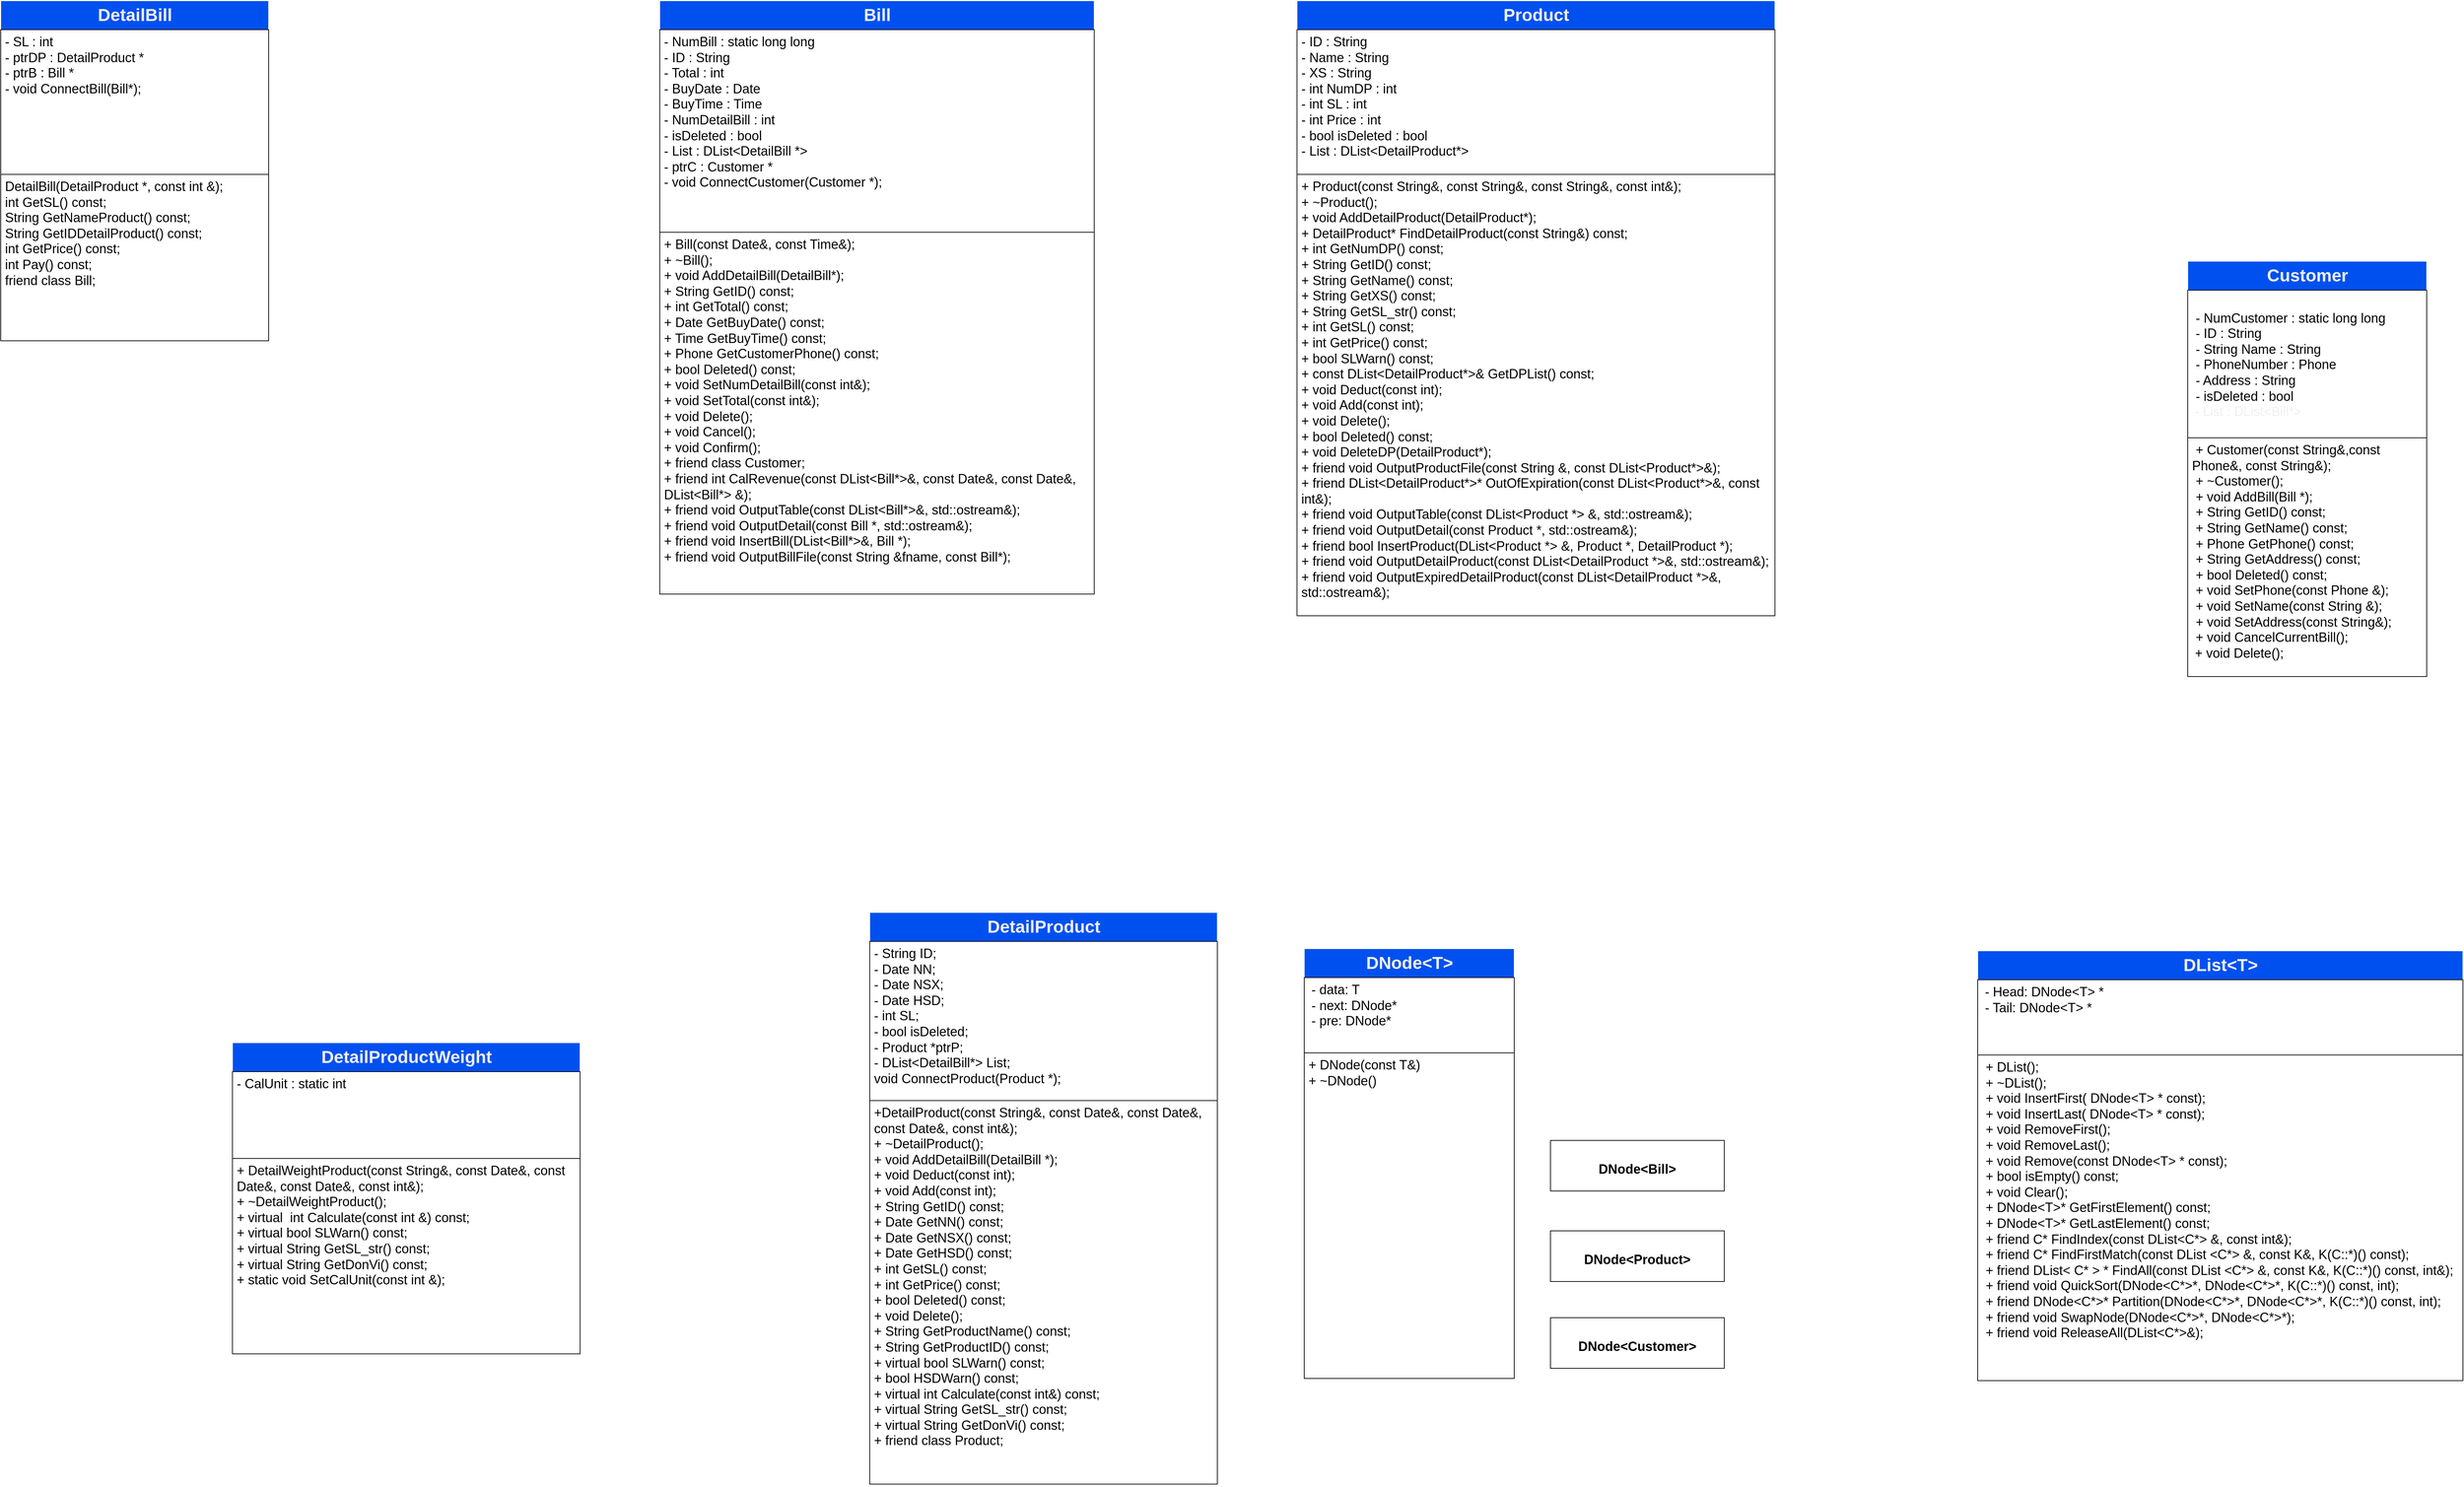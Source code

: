 <mxfile>
    <diagram id="9bruJvAFMh15KXZQaASx" name="Page-1">
        <mxGraphModel dx="8658" dy="2644" grid="1" gridSize="10" guides="1" tooltips="1" connect="1" arrows="1" fold="1" page="1" pageScale="1" pageWidth="850" pageHeight="1100" math="0" shadow="0">
            <root>
                <mxCell id="0"/>
                <mxCell id="1" parent="0"/>
                <mxCell id="74" value="&lt;p style=&quot;text-align: center; margin: 4px 0px 0px; font-size: 18px;&quot;&gt;&lt;br style=&quot;font-size: 18px;&quot;&gt;&lt;/p&gt;&lt;p style=&quot;text-align: center; margin: 4px 0px 0px; font-size: 18px;&quot;&gt;&lt;b style=&quot;font-size: 18px;&quot;&gt;DNode&amp;lt;Customer&amp;gt;&lt;/b&gt;&lt;/p&gt;&lt;p style=&quot;margin: 4px 0px 0px; text-align: center; font-size: 18px;&quot;&gt;&lt;b style=&quot;font-size: 18px;&quot;&gt;&lt;br style=&quot;font-size: 18px;&quot;&gt;&lt;/b&gt;&lt;/p&gt;&lt;hr style=&quot;font-size: 18px;&quot;&gt;&lt;p style=&quot;margin: 0px 0px 0px 4px; font-size: 18px;&quot;&gt;&lt;br style=&quot;font-size: 18px;&quot;&gt;&lt;/p&gt;&lt;hr style=&quot;font-size: 18px;&quot;&gt;&lt;p style=&quot;margin: 0px 0px 0px 4px; font-size: 18px;&quot;&gt;&lt;br style=&quot;font-size: 18px;&quot;&gt;&lt;/p&gt;" style="verticalAlign=top;align=left;overflow=fill;fontSize=18;fontFamily=Helvetica;html=1;strokeColor=#000000;fontColor=default;fillColor=default;" vertex="1" parent="1">
                    <mxGeometry x="-1330" y="1860" width="240" height="70" as="geometry"/>
                </mxCell>
                <mxCell id="75" value="&lt;p style=&quot;text-align: center; margin: 4px 0px 0px; font-size: 18px;&quot;&gt;&lt;br style=&quot;font-size: 18px;&quot;&gt;&lt;/p&gt;&lt;p style=&quot;text-align: center; margin: 4px 0px 0px; font-size: 18px;&quot;&gt;&lt;b style=&quot;font-size: 18px;&quot;&gt;DNode&amp;lt;Product&amp;gt;&lt;/b&gt;&lt;/p&gt;&lt;p style=&quot;margin: 4px 0px 0px; text-align: center; font-size: 18px;&quot;&gt;&lt;b style=&quot;font-size: 18px;&quot;&gt;&lt;br style=&quot;font-size: 18px;&quot;&gt;&lt;/b&gt;&lt;/p&gt;&lt;hr style=&quot;font-size: 18px;&quot;&gt;&lt;p style=&quot;margin: 0px 0px 0px 4px; font-size: 18px;&quot;&gt;&lt;br style=&quot;font-size: 18px;&quot;&gt;&lt;/p&gt;&lt;hr style=&quot;font-size: 18px;&quot;&gt;&lt;p style=&quot;margin: 0px 0px 0px 4px; font-size: 18px;&quot;&gt;&lt;br style=&quot;font-size: 18px;&quot;&gt;&lt;/p&gt;" style="verticalAlign=top;align=left;overflow=fill;fontSize=18;fontFamily=Helvetica;html=1;strokeColor=#000000;fontColor=default;fillColor=default;" vertex="1" parent="1">
                    <mxGeometry x="-1330" y="1740" width="240" height="70" as="geometry"/>
                </mxCell>
                <mxCell id="76" value="&lt;p style=&quot;text-align: center; margin: 4px 0px 0px; font-size: 18px;&quot;&gt;&lt;br style=&quot;font-size: 18px;&quot;&gt;&lt;/p&gt;&lt;p style=&quot;text-align: center; margin: 4px 0px 0px; font-size: 18px;&quot;&gt;&lt;b style=&quot;font-size: 18px;&quot;&gt;DNode&amp;lt;Bill&amp;gt;&lt;/b&gt;&lt;/p&gt;&lt;p style=&quot;margin: 4px 0px 0px; text-align: center; font-size: 18px;&quot;&gt;&lt;b style=&quot;font-size: 18px;&quot;&gt;&lt;br style=&quot;font-size: 18px;&quot;&gt;&lt;/b&gt;&lt;/p&gt;&lt;hr style=&quot;font-size: 18px;&quot;&gt;&lt;p style=&quot;margin: 0px 0px 0px 4px; font-size: 18px;&quot;&gt;&lt;br style=&quot;font-size: 18px;&quot;&gt;&lt;/p&gt;&lt;hr style=&quot;font-size: 18px;&quot;&gt;&lt;p style=&quot;margin: 0px 0px 0px 4px; font-size: 18px;&quot;&gt;&lt;br style=&quot;font-size: 18px;&quot;&gt;&lt;/p&gt;" style="verticalAlign=top;align=left;overflow=fill;fontSize=18;fontFamily=Helvetica;html=1;strokeColor=#000000;fontColor=default;fillColor=default;" vertex="1" parent="1">
                    <mxGeometry x="-1330" y="1615" width="240" height="70" as="geometry"/>
                </mxCell>
                <mxCell id="91" style="edgeStyle=none;html=1;exitX=0.75;exitY=0;exitDx=0;exitDy=0;entryX=0.752;entryY=0.055;entryDx=0;entryDy=0;entryPerimeter=0;fontSize=18;fontColor=default;" edge="1" parent="1">
                    <mxGeometry relative="1" as="geometry">
                        <mxPoint x="-1455" y="430" as="sourcePoint"/>
                        <mxPoint x="-1454.72" y="440.065" as="targetPoint"/>
                    </mxGeometry>
                </mxCell>
                <mxCell id="92" value="&lt;b style=&quot;color: rgb(240, 240, 240); font-family: Helvetica; font-size: 24px;&quot;&gt;Customer&lt;/b&gt;" style="swimlane;html=1;fontStyle=0;childLayout=stackLayout;horizontal=1;startSize=40;fillColor=#0050ef;horizontalStack=0;resizeParent=1;resizeLast=0;collapsible=1;marginBottom=0;swimlaneFillColor=#ffffff;rounded=0;shadow=0;comic=0;labelBackgroundColor=none;strokeWidth=1;fontFamily=Verdana;fontSize=18;align=center;strokeColor=#FFFFFF;fontColor=#ffffff;" vertex="1" parent="1">
                    <mxGeometry x="-450" y="400" width="330" height="574" as="geometry"/>
                </mxCell>
                <mxCell id="93" value="&lt;br style=&quot;font-size: 18px;&quot;&gt;&amp;nbsp;-&amp;nbsp;NumCustomer : static long long&lt;br&gt;&amp;nbsp;- ID : String&lt;br&gt;&amp;nbsp;- String Name : String&lt;br&gt;&amp;nbsp;- PhoneNumber : Phone&lt;br&gt;&amp;nbsp;- Address : String&lt;br&gt;&amp;nbsp;- isDeleted : bool&lt;br&gt;&lt;p style=&quot;border-color: rgb(0, 0, 0); color: rgb(240, 240, 240); font-family: Helvetica; font-size: 18px; font-style: normal; font-variant-ligatures: normal; font-variant-caps: normal; letter-spacing: normal; orphans: 2; text-align: left; text-indent: 0px; text-transform: none; widows: 2; word-spacing: 0px; -webkit-text-stroke-width: 0px; text-decoration-thickness: initial; text-decoration-style: initial; text-decoration-color: initial; margin: 0px 0px 0px 4px;&quot;&gt;- List : DList&amp;lt;Bill*&amp;gt;&lt;/p&gt;&lt;span style=&quot;background-color: rgb(0, 0, 0); font-size: 18px;&quot;&gt;&lt;br style=&quot;font-size: 18px;&quot;&gt;&lt;/span&gt;" style="text;html=1;strokeColor=default;fillColor=default;align=left;verticalAlign=top;spacingLeft=4;spacingRight=4;whiteSpace=wrap;overflow=hidden;rotatable=0;points=[[0,0.5],[1,0.5]];portConstraint=eastwest;fontSize=18;" vertex="1" parent="92">
                    <mxGeometry y="40" width="330" height="204" as="geometry"/>
                </mxCell>
                <mxCell id="94" value="&lt;span style=&quot;font-size: 18px;&quot;&gt;&amp;nbsp;+&amp;nbsp;&lt;/span&gt;&lt;span style=&quot;font-size: 18px;&quot;&gt;Customer(const String&amp;amp;,const Phone&amp;amp;, const String&amp;amp;);&lt;/span&gt;&lt;div style=&quot;font-size: 18px;&quot;&gt;&amp;nbsp;+ ~Customer();&lt;/div&gt;&lt;div style=&quot;font-size: 18px;&quot;&gt;&amp;nbsp;+ void AddBill(Bill *);&lt;/div&gt;&lt;div style=&quot;font-size: 18px;&quot;&gt;&amp;nbsp;+ String GetID() const;&lt;/div&gt;&lt;div style=&quot;font-size: 18px;&quot;&gt;&amp;nbsp;+ String GetName() const;&lt;/div&gt;&lt;div style=&quot;font-size: 18px;&quot;&gt;&amp;nbsp;+ Phone GetPhone() const;&lt;/div&gt;&lt;div style=&quot;font-size: 18px;&quot;&gt;&amp;nbsp;+ String GetAddress() const;&lt;/div&gt;&lt;div style=&quot;font-size: 18px;&quot;&gt;&amp;nbsp;+ bool Deleted() const;&lt;/div&gt;&lt;div style=&quot;font-size: 18px;&quot;&gt;&amp;nbsp;+ void SetPhone(const Phone &amp;amp;);&lt;/div&gt;&lt;div style=&quot;font-size: 18px;&quot;&gt;&amp;nbsp;+ void SetName(const String &amp;amp;);&lt;/div&gt;&lt;div style=&quot;font-size: 18px;&quot;&gt;&amp;nbsp;+ void SetAddress(const String&amp;amp;);&lt;/div&gt;&lt;div style=&quot;font-size: 18px;&quot;&gt;&amp;nbsp;+ void CancelCurrentBill();&lt;/div&gt;&lt;p style=&quot;font-size: 18px; margin: 0px 0px 0px 4px;&quot;&gt;+ void Delete();&lt;/p&gt;" style="text;html=1;strokeColor=default;fillColor=default;align=left;verticalAlign=top;spacingLeft=4;spacingRight=4;whiteSpace=wrap;overflow=hidden;rotatable=0;points=[[0,0.5],[1,0.5]];portConstraint=eastwest;fontSize=18;gradientColor=none;" vertex="1" parent="92">
                    <mxGeometry y="244" width="330" height="330" as="geometry"/>
                </mxCell>
                <mxCell id="99" value="&lt;b style=&quot;color: rgb(240, 240, 240); font-family: Helvetica;&quot;&gt;&lt;font style=&quot;font-size: 24px;&quot;&gt;DList&amp;lt;T&amp;gt;&lt;/font&gt;&lt;/b&gt;" style="swimlane;html=1;fontStyle=0;childLayout=stackLayout;horizontal=1;startSize=40;fillColor=#0050ef;horizontalStack=0;resizeParent=1;resizeLast=0;collapsible=1;marginBottom=0;swimlaneFillColor=#ffffff;rounded=0;shadow=0;comic=0;labelBackgroundColor=none;strokeWidth=1;fontFamily=Verdana;fontSize=18;align=center;strokeColor=#FFFFFF;fontColor=#ffffff;labelBorderColor=none;" vertex="1" parent="1">
                    <mxGeometry x="-740" y="1353" width="670" height="594" as="geometry">
                        <mxRectangle x="-750" y="1350" width="140" height="40" as="alternateBounds"/>
                    </mxGeometry>
                </mxCell>
                <mxCell id="100" value="&lt;p style=&quot;margin: 0px 0px 0px 4px; font-size: 18px;&quot;&gt;&lt;font style=&quot;font-size: 18px;&quot;&gt;- Head: DNode&amp;lt;T&amp;gt; *&lt;br style=&quot;font-size: 18px;&quot;&gt;- Tail: DNode&amp;lt;T&amp;gt; *&lt;/font&gt;&lt;/p&gt;&lt;p style=&quot;margin: 0px 0px 0px 4px; font-size: 18px;&quot;&gt;&lt;br style=&quot;font-size: 18px;&quot;&gt;&lt;/p&gt;" style="text;html=1;strokeColor=default;fillColor=default;align=left;verticalAlign=top;spacingLeft=4;spacingRight=4;whiteSpace=wrap;overflow=hidden;rotatable=0;points=[[0,0.5],[1,0.5]];portConstraint=eastwest;fontSize=18;" vertex="1" parent="99">
                    <mxGeometry y="40" width="670" height="104" as="geometry"/>
                </mxCell>
                <mxCell id="101" value="&lt;span style=&quot;&quot;&gt;&amp;nbsp;+&amp;nbsp;&lt;/span&gt;&lt;span style=&quot;background-color: initial;&quot;&gt;DList();&lt;/span&gt;&lt;div style=&quot;&quot;&gt;&amp;nbsp;+ ~DList();&lt;/div&gt;&lt;div style=&quot;&quot;&gt;&amp;nbsp;+ void InsertFirst( DNode&amp;lt;T&amp;gt; * const);&lt;/div&gt;&lt;div style=&quot;&quot;&gt;&amp;nbsp;+ void InsertLast( DNode&amp;lt;T&amp;gt; * const);&lt;/div&gt;&lt;div style=&quot;&quot;&gt;&amp;nbsp;+ void RemoveFirst();&lt;/div&gt;&lt;div style=&quot;&quot;&gt;&amp;nbsp;+ void RemoveLast();&lt;/div&gt;&lt;div style=&quot;&quot;&gt;&amp;nbsp;+ void Remove(const DNode&amp;lt;T&amp;gt; * const);&lt;/div&gt;&lt;div style=&quot;&quot;&gt;&amp;nbsp;+ bool isEmpty() const;&lt;/div&gt;&lt;div style=&quot;&quot;&gt;&amp;nbsp;+ void Clear();&lt;/div&gt;&lt;div style=&quot;&quot;&gt;&amp;nbsp;+ DNode&amp;lt;T&amp;gt;* GetFirstElement() const;&lt;/div&gt;&lt;div style=&quot;&quot;&gt;&amp;nbsp;+ DNode&amp;lt;T&amp;gt;* GetLastElement() const;&lt;/div&gt;&lt;div style=&quot;&quot;&gt;&lt;span style=&quot;background-color: initial;&quot;&gt;&amp;nbsp;+ friend C* FindIndex(const DList&amp;lt;C*&amp;gt; &amp;amp;, const int&amp;amp;);&lt;/span&gt;&lt;br&gt;&lt;/div&gt;&lt;div style=&quot;&quot;&gt;&amp;nbsp;+&amp;nbsp;&lt;span style=&quot;background-color: initial;&quot;&gt;friend C* FindFirstMatch(const DList &amp;lt;C*&amp;gt; &amp;amp;, const K&amp;amp;, K(C::*)() const);&lt;/span&gt;&lt;/div&gt;&lt;div style=&quot;&quot;&gt;&lt;span style=&quot;background-color: initial;&quot;&gt;&amp;nbsp;+ friend DList&amp;lt; C* &amp;gt; * FindAll(const DList &amp;lt;C*&amp;gt; &amp;amp;, const K&amp;amp;, K(C::*)() const, int&amp;amp;);&lt;/span&gt;&lt;br&gt;&lt;/div&gt;&lt;div style=&quot;&quot;&gt;&lt;span style=&quot;background-color: initial;&quot;&gt;&amp;nbsp;+ friend void QuickSort(DNode&amp;lt;C*&amp;gt;*, DNode&amp;lt;C*&amp;gt;*, K(C::*)() const, int);&lt;/span&gt;&lt;br&gt;&lt;/div&gt;&lt;div style=&quot;&quot;&gt;&lt;span style=&quot;background-color: initial;&quot;&gt;&amp;nbsp;+ friend DNode&amp;lt;C*&amp;gt;* Partition(DNode&amp;lt;C*&amp;gt;*, DNode&amp;lt;C*&amp;gt;*, K(C::*)() const, int);&lt;/span&gt;&lt;br&gt;&lt;/div&gt;&lt;div style=&quot;&quot;&gt;&lt;span style=&quot;background-color: initial;&quot;&gt;&amp;nbsp;+ friend void SwapNode(DNode&amp;lt;C*&amp;gt;*, DNode&amp;lt;C*&amp;gt;*);&lt;/span&gt;&lt;br&gt;&lt;/div&gt;&lt;div style=&quot;&quot;&gt;&lt;span style=&quot;background-color: initial;&quot;&gt;&amp;nbsp;+ friend void ReleaseAll(DList&amp;lt;C*&amp;gt;&amp;amp;);&lt;/span&gt;&lt;/div&gt;" style="text;html=1;strokeColor=default;fillColor=default;align=left;verticalAlign=top;spacingLeft=4;spacingRight=4;whiteSpace=wrap;overflow=hidden;rotatable=0;points=[[0,0.5],[1,0.5]];portConstraint=eastwest;fontSize=18;gradientColor=none;" vertex="1" parent="99">
                    <mxGeometry y="144" width="670" height="450" as="geometry"/>
                </mxCell>
                <mxCell id="103" value="&lt;b style=&quot;color: rgb(240, 240, 240); font-family: Helvetica;&quot;&gt;&lt;font style=&quot;font-size: 24px;&quot;&gt;DNode&amp;lt;T&amp;gt;&lt;/font&gt;&lt;/b&gt;" style="swimlane;html=1;fontStyle=0;childLayout=stackLayout;horizontal=1;startSize=40;fillColor=#0050ef;horizontalStack=0;resizeParent=1;resizeLast=0;collapsible=1;marginBottom=0;swimlaneFillColor=#ffffff;rounded=0;shadow=0;comic=0;labelBackgroundColor=none;strokeWidth=1;fontFamily=Verdana;fontSize=18;align=center;strokeColor=#FFFFFF;fontColor=#ffffff;" vertex="1" parent="1">
                    <mxGeometry x="-1670" y="1350" width="290" height="594" as="geometry"/>
                </mxCell>
                <mxCell id="104" value="&lt;p style=&quot;margin: 0px 0px 0px 4px;&quot;&gt;- data: T&lt;br&gt;- next: DNode*&lt;/p&gt;&lt;p style=&quot;margin: 0px 0px 0px 4px;&quot;&gt;- pre: DNode*&lt;/p&gt;" style="text;html=1;strokeColor=default;fillColor=default;align=left;verticalAlign=top;spacingLeft=4;spacingRight=4;whiteSpace=wrap;overflow=hidden;rotatable=0;points=[[0,0.5],[1,0.5]];portConstraint=eastwest;fontSize=18;" vertex="1" parent="103">
                    <mxGeometry y="40" width="290" height="104" as="geometry"/>
                </mxCell>
                <mxCell id="105" value="&lt;span style=&quot;background-color: initial;&quot;&gt;+ DNode(const T&amp;amp;)&lt;br&gt;&lt;/span&gt;&lt;span style=&quot;background-color: initial;&quot;&gt;+ ~DNode()&lt;/span&gt;&lt;span style=&quot;background-color: initial;&quot;&gt;&lt;br&gt;&lt;/span&gt;" style="text;html=1;strokeColor=default;fillColor=default;align=left;verticalAlign=top;spacingLeft=4;spacingRight=4;whiteSpace=wrap;overflow=hidden;rotatable=0;points=[[0,0.5],[1,0.5]];portConstraint=eastwest;fontSize=18;gradientColor=none;" vertex="1" parent="103">
                    <mxGeometry y="144" width="290" height="450" as="geometry"/>
                </mxCell>
                <mxCell id="107" value="&lt;b style=&quot;color: rgb(240, 240, 240); font-family: Helvetica; font-size: 24px;&quot;&gt;Product&lt;/b&gt;" style="swimlane;html=1;fontStyle=0;childLayout=stackLayout;horizontal=1;startSize=40;fillColor=#0050ef;horizontalStack=0;resizeParent=1;resizeLast=0;collapsible=1;marginBottom=0;swimlaneFillColor=#ffffff;rounded=0;shadow=0;comic=0;labelBackgroundColor=none;strokeWidth=1;fontFamily=Verdana;fontSize=18;align=center;strokeColor=#FFFFFF;fontColor=#ffffff;" vertex="1" parent="1">
                    <mxGeometry x="-1680" y="40" width="660" height="850" as="geometry"/>
                </mxCell>
                <mxCell id="108" value="&lt;span style=&quot;background-color: rgb(0, 0, 0);&quot;&gt;&lt;div style=&quot;&quot;&gt;- ID : String&lt;/div&gt;&lt;div style=&quot;&quot;&gt;- Name : String&lt;/div&gt;&lt;div style=&quot;&quot;&gt;- XS : String&lt;/div&gt;&lt;div style=&quot;&quot;&gt;- int NumDP : int&lt;/div&gt;&lt;div style=&quot;&quot;&gt;- int SL : int&lt;/div&gt;&lt;div style=&quot;&quot;&gt;- int Price : int&lt;/div&gt;&lt;div style=&quot;&quot;&gt;- bool isDeleted : bool&lt;/div&gt;&lt;div style=&quot;&quot;&gt;- List : DList&amp;lt;DetailProduct*&amp;gt;&lt;/div&gt;&lt;/span&gt;" style="text;html=1;strokeColor=default;fillColor=default;align=left;verticalAlign=top;spacingLeft=4;spacingRight=4;whiteSpace=wrap;overflow=hidden;rotatable=0;points=[[0,0.5],[1,0.5]];portConstraint=eastwest;fontSize=18;" vertex="1" parent="107">
                    <mxGeometry y="40" width="660" height="200" as="geometry"/>
                </mxCell>
                <mxCell id="109" value="&lt;div&gt;+ Product(const String&amp;amp;, const String&amp;amp;, const String&amp;amp;, const int&amp;amp;);&lt;/div&gt;&lt;div&gt;+ ~Product();&lt;/div&gt;&lt;div&gt;+ void AddDetailProduct(DetailProduct*);&lt;/div&gt;&lt;div&gt;+ DetailProduct* FindDetailProduct(const String&amp;amp;) const;&lt;/div&gt;&lt;div&gt;+ int GetNumDP() const;&lt;/div&gt;&lt;div&gt;+ String GetID() const;&lt;/div&gt;&lt;div&gt;+ String GetName() const;&lt;/div&gt;&lt;div&gt;+ String GetXS() const;&lt;/div&gt;&lt;div&gt;+ String GetSL_str() const;&lt;/div&gt;&lt;div&gt;+ int GetSL() const;&lt;/div&gt;&lt;div&gt;+ int GetPrice() const;&lt;/div&gt;&lt;div&gt;+ bool SLWarn() const;&lt;/div&gt;&lt;div&gt;+ const DList&amp;lt;DetailProduct*&amp;gt;&amp;amp; GetDPList() const;&lt;/div&gt;&lt;div&gt;+ void Deduct(const int);&lt;/div&gt;&lt;div&gt;+ void Add(const int);&lt;/div&gt;&lt;div&gt;+ void Delete();&lt;/div&gt;&lt;div&gt;+ bool Deleted() const;&lt;/div&gt;&lt;div&gt;+ void DeleteDP(DetailProduct*);&lt;/div&gt;&lt;div&gt;&lt;div&gt;+ friend void OutputProductFile(const String &amp;amp;, const DList&amp;lt;Product*&amp;gt;&amp;amp;);&lt;/div&gt;&lt;div&gt;+ friend DList&amp;lt;DetailProduct*&amp;gt;* OutOfExpiration(const DList&amp;lt;Product*&amp;gt;&amp;amp;, const int&amp;amp;);&lt;/div&gt;&lt;div&gt;+ friend void OutputTable(const DList&amp;lt;Product *&amp;gt; &amp;amp;, std::ostream&amp;amp;);&lt;/div&gt;&lt;div&gt;+ friend void OutputDetail(const Product *, std::ostream&amp;amp;);&lt;/div&gt;&lt;div&gt;+ friend bool InsertProduct(DList&amp;lt;Product *&amp;gt; &amp;amp;, Product *, DetailProduct *);&lt;/div&gt;&lt;div&gt;+ friend void OutputDetailProduct(const DList&amp;lt;DetailProduct *&amp;gt;&amp;amp;, std::ostream&amp;amp;);&lt;/div&gt;&lt;div&gt;+ friend void OutputExpiredDetailProduct(const DList&amp;lt;DetailProduct *&amp;gt;&amp;amp;, std::ostream&amp;amp;);&lt;/div&gt;&lt;/div&gt;" style="text;html=1;strokeColor=default;fillColor=default;align=left;verticalAlign=top;spacingLeft=4;spacingRight=4;whiteSpace=wrap;overflow=hidden;rotatable=0;points=[[0,0.5],[1,0.5]];portConstraint=eastwest;fontSize=18;gradientColor=none;" vertex="1" parent="107">
                    <mxGeometry y="240" width="660" height="610" as="geometry"/>
                </mxCell>
                <mxCell id="114" value="&lt;b style=&quot;color: rgb(240, 240, 240); font-family: Helvetica; font-size: 24px;&quot;&gt;DetailProduct&lt;/b&gt;" style="swimlane;html=1;fontStyle=0;childLayout=stackLayout;horizontal=1;startSize=40;fillColor=#0050ef;horizontalStack=0;resizeParent=1;resizeLast=0;collapsible=1;marginBottom=0;swimlaneFillColor=#ffffff;rounded=0;shadow=0;comic=0;labelBackgroundColor=none;strokeWidth=1;fontFamily=Verdana;fontSize=18;align=center;strokeColor=#FFFFFF;fontColor=#ffffff;" vertex="1" parent="1">
                    <mxGeometry x="-2270" y="1300" width="480" height="790" as="geometry"/>
                </mxCell>
                <mxCell id="115" value="&lt;span style=&quot;background-color: rgb(0, 0, 0);&quot;&gt;&lt;div style=&quot;&quot;&gt;&lt;div&gt;- String ID;&lt;/div&gt;&lt;div&gt;- Date NN;&lt;/div&gt;&lt;div&gt;- Date NSX;&lt;/div&gt;&lt;div&gt;- Date HSD;&lt;/div&gt;&lt;div&gt;- int SL;&lt;/div&gt;&lt;div&gt;- bool isDeleted;&lt;/div&gt;&lt;div&gt;- Product *ptrP;&lt;/div&gt;&lt;div&gt;- DList&amp;lt;DetailBill*&amp;gt; List;&lt;/div&gt;&lt;div&gt;void ConnectProduct(Product *);&lt;/div&gt;&lt;/div&gt;&lt;/span&gt;" style="text;html=1;strokeColor=default;fillColor=default;align=left;verticalAlign=top;spacingLeft=4;spacingRight=4;whiteSpace=wrap;overflow=hidden;rotatable=0;points=[[0,0.5],[1,0.5]];portConstraint=eastwest;fontSize=18;" vertex="1" parent="114">
                    <mxGeometry y="40" width="480" height="220" as="geometry"/>
                </mxCell>
                <mxCell id="116" value="&lt;div&gt;+DetailProduct(const String&amp;amp;, const Date&amp;amp;, const Date&amp;amp;, const Date&amp;amp;, const int&amp;amp;);&lt;/div&gt;&lt;div&gt;+ ~DetailProduct();&lt;/div&gt;&lt;div&gt;+ void AddDetailBill(DetailBill *);&lt;/div&gt;&lt;div&gt;+ void Deduct(const int);&lt;/div&gt;&lt;div&gt;+ void Add(const int);&lt;/div&gt;&lt;div&gt;+ String GetID() const;&lt;/div&gt;&lt;div&gt;+ Date GetNN() const;&lt;/div&gt;&lt;div&gt;+ Date GetNSX() const;&lt;/div&gt;&lt;div&gt;+ Date GetHSD() const;&lt;/div&gt;&lt;div&gt;+ int GetSL() const;&lt;/div&gt;&lt;div&gt;+ int GetPrice() const;&lt;/div&gt;&lt;div&gt;+ bool Deleted() const;&lt;/div&gt;&lt;div&gt;+ void Delete();&lt;/div&gt;&lt;div&gt;+ String GetProductName() const;&lt;/div&gt;&lt;div&gt;+ String GetProductID() const;&lt;/div&gt;&lt;div&gt;+ virtual bool SLWarn() const;&lt;/div&gt;&lt;div&gt;+ bool HSDWarn() const;&lt;/div&gt;&lt;div&gt;+ virtual int Calculate(const int&amp;amp;) const;&lt;/div&gt;&lt;div&gt;+ virtual String GetSL_str() const;&lt;/div&gt;&lt;div&gt;+ virtual String GetDonVi() const;&lt;/div&gt;&lt;div&gt;+ friend class Product;&lt;/div&gt;" style="text;html=1;strokeColor=default;fillColor=default;align=left;verticalAlign=top;spacingLeft=4;spacingRight=4;whiteSpace=wrap;overflow=hidden;rotatable=0;points=[[0,0.5],[1,0.5]];portConstraint=eastwest;fontSize=18;gradientColor=none;" vertex="1" parent="114">
                    <mxGeometry y="260" width="480" height="530" as="geometry"/>
                </mxCell>
                <mxCell id="117" value="&lt;b style=&quot;color: rgb(240, 240, 240); font-family: Helvetica; font-size: 24px;&quot;&gt;DetailProductWeight&lt;/b&gt;" style="swimlane;html=1;fontStyle=0;childLayout=stackLayout;horizontal=1;startSize=40;fillColor=#0050ef;horizontalStack=0;resizeParent=1;resizeLast=0;collapsible=1;marginBottom=0;swimlaneFillColor=#ffffff;rounded=0;shadow=0;comic=0;labelBackgroundColor=none;strokeWidth=1;fontFamily=Verdana;fontSize=18;align=center;strokeColor=#FFFFFF;fontColor=#ffffff;" vertex="1" parent="1">
                    <mxGeometry x="-3150" y="1480" width="480" height="430" as="geometry"/>
                </mxCell>
                <mxCell id="118" value="&lt;span style=&quot;background-color: rgb(0, 0, 0);&quot;&gt;&lt;div style=&quot;&quot;&gt;- CalUnit : static int&lt;br&gt;&lt;/div&gt;&lt;div style=&quot;&quot;&gt;&lt;br&gt;&lt;/div&gt;&lt;/span&gt;" style="text;html=1;strokeColor=default;fillColor=default;align=left;verticalAlign=top;spacingLeft=4;spacingRight=4;whiteSpace=wrap;overflow=hidden;rotatable=0;points=[[0,0.5],[1,0.5]];portConstraint=eastwest;fontSize=18;" vertex="1" parent="117">
                    <mxGeometry y="40" width="480" height="120" as="geometry"/>
                </mxCell>
                <mxCell id="119" value="&lt;div&gt;+ DetailWeightProduct(const String&amp;amp;, const Date&amp;amp;, const Date&amp;amp;, const Date&amp;amp;, const int&amp;amp;);&lt;/div&gt;&lt;div&gt;+ ~DetailWeightProduct();&lt;/div&gt;&lt;div&gt;+ virtual&amp;nbsp; int Calculate(const int &amp;amp;) const;&lt;/div&gt;&lt;div&gt;+ virtual bool SLWarn() const;&lt;/div&gt;&lt;div&gt;+ virtual String GetSL_str() const;&lt;/div&gt;&lt;div&gt;+ virtual String GetDonVi() const;&lt;/div&gt;&lt;div&gt;+ static void SetCalUnit(const int &amp;amp;);&lt;/div&gt;" style="text;html=1;strokeColor=default;fillColor=default;align=left;verticalAlign=top;spacingLeft=4;spacingRight=4;whiteSpace=wrap;overflow=hidden;rotatable=0;points=[[0,0.5],[1,0.5]];portConstraint=eastwest;fontSize=18;gradientColor=none;" vertex="1" parent="117">
                    <mxGeometry y="160" width="480" height="270" as="geometry"/>
                </mxCell>
                <mxCell id="120" value="&lt;b style=&quot;color: rgb(240, 240, 240); font-family: Helvetica; font-size: 24px;&quot;&gt;Bill&lt;/b&gt;" style="swimlane;html=1;fontStyle=0;childLayout=stackLayout;horizontal=1;startSize=40;fillColor=#0050ef;horizontalStack=0;resizeParent=1;resizeLast=0;collapsible=1;marginBottom=0;swimlaneFillColor=#ffffff;rounded=0;shadow=0;comic=0;labelBackgroundColor=none;strokeWidth=1;fontFamily=Verdana;fontSize=18;align=center;strokeColor=#FFFFFF;fontColor=#ffffff;" vertex="1" parent="1">
                    <mxGeometry x="-2560" y="40" width="600" height="820" as="geometry"/>
                </mxCell>
                <mxCell id="121" value="&lt;span style=&quot;background-color: rgb(0, 0, 0);&quot;&gt;&lt;div style=&quot;&quot;&gt;&lt;div&gt;- NumBill : static long long&lt;/div&gt;&lt;div&gt;- ID : String&lt;/div&gt;&lt;div&gt;- Total : int&lt;/div&gt;&lt;div&gt;- BuyDate : Date&lt;/div&gt;&lt;div&gt;- BuyTime : Time&lt;/div&gt;&lt;div&gt;- NumDetailBill : int&lt;/div&gt;&lt;div&gt;- isDeleted : bool&lt;/div&gt;&lt;div&gt;- List : DList&amp;lt;DetailBill *&amp;gt;&lt;/div&gt;&lt;div&gt;- ptrC : Customer *&lt;/div&gt;&lt;div&gt;- void ConnectCustomer(Customer *);&lt;/div&gt;&lt;/div&gt;&lt;/span&gt;" style="text;html=1;strokeColor=default;fillColor=default;align=left;verticalAlign=top;spacingLeft=4;spacingRight=4;whiteSpace=wrap;overflow=hidden;rotatable=0;points=[[0,0.5],[1,0.5]];portConstraint=eastwest;fontSize=18;" vertex="1" parent="120">
                    <mxGeometry y="40" width="600" height="280" as="geometry"/>
                </mxCell>
                <mxCell id="122" value="&lt;div&gt;+ Bill(const Date&amp;amp;, const Time&amp;amp;);&lt;/div&gt;&lt;div&gt;+ ~Bill();&lt;/div&gt;&lt;div&gt;+ void AddDetailBill(DetailBill*);&lt;/div&gt;&lt;div&gt;+ String GetID() const;&lt;/div&gt;&lt;div&gt;+ int GetTotal() const;&lt;/div&gt;&lt;div&gt;+ Date GetBuyDate() const;&lt;/div&gt;&lt;div&gt;+ Time GetBuyTime() const;&lt;/div&gt;&lt;div&gt;+ Phone GetCustomerPhone() const;&lt;/div&gt;&lt;div&gt;+ bool Deleted() const;&lt;/div&gt;&lt;div&gt;+ void SetNumDetailBill(const int&amp;amp;);&lt;/div&gt;&lt;div&gt;+ void SetTotal(const int&amp;amp;);&lt;/div&gt;&lt;div&gt;+ void Delete();&lt;/div&gt;&lt;div&gt;+ void Cancel();&lt;/div&gt;&lt;div&gt;+ void Confirm();&lt;/div&gt;&lt;div&gt;+ friend class Customer;&lt;/div&gt;&lt;div&gt;&lt;div&gt;+ friend int CalRevenue(const DList&amp;lt;Bill*&amp;gt;&amp;amp;, const Date&amp;amp;, const Date&amp;amp;, DList&amp;lt;Bill*&amp;gt; &amp;amp;);&lt;/div&gt;&lt;div&gt;+ friend void OutputTable(const DList&amp;lt;Bill*&amp;gt;&amp;amp;, std::ostream&amp;amp;);&lt;/div&gt;&lt;div&gt;+ friend void OutputDetail(const Bill *, std::ostream&amp;amp;);&lt;/div&gt;&lt;div&gt;+ friend void InsertBill(DList&amp;lt;Bill*&amp;gt;&amp;amp;, Bill *);&lt;/div&gt;&lt;div&gt;+ friend void OutputBillFile(const String &amp;amp;fname, const Bill*);&lt;/div&gt;&lt;/div&gt;" style="text;html=1;strokeColor=default;fillColor=default;align=left;verticalAlign=top;spacingLeft=4;spacingRight=4;whiteSpace=wrap;overflow=hidden;rotatable=0;points=[[0,0.5],[1,0.5]];portConstraint=eastwest;fontSize=18;gradientColor=none;" vertex="1" parent="120">
                    <mxGeometry y="320" width="600" height="500" as="geometry"/>
                </mxCell>
                <mxCell id="123" value="&lt;b style=&quot;color: rgb(240, 240, 240); font-family: Helvetica; font-size: 24px;&quot;&gt;DetailBill&lt;/b&gt;" style="swimlane;html=1;fontStyle=0;childLayout=stackLayout;horizontal=1;startSize=40;fillColor=#0050ef;horizontalStack=0;resizeParent=1;resizeLast=0;collapsible=1;marginBottom=0;swimlaneFillColor=#ffffff;rounded=0;shadow=0;comic=0;labelBackgroundColor=none;strokeWidth=1;fontFamily=Verdana;fontSize=18;align=center;strokeColor=#FFFFFF;fontColor=#ffffff;" vertex="1" parent="1">
                    <mxGeometry x="-3470" y="40" width="370" height="470" as="geometry"/>
                </mxCell>
                <mxCell id="124" value="&lt;span style=&quot;background-color: rgb(0, 0, 0);&quot;&gt;&lt;div style=&quot;&quot;&gt;&lt;div&gt;- SL : int&lt;/div&gt;&lt;div&gt;- ptrDP : DetailProduct *&lt;/div&gt;&lt;div&gt;- ptrB : Bill *&lt;/div&gt;&lt;div&gt;- void ConnectBill(Bill*);&lt;/div&gt;&lt;/div&gt;&lt;/span&gt;" style="text;html=1;strokeColor=default;fillColor=default;align=left;verticalAlign=top;spacingLeft=4;spacingRight=4;whiteSpace=wrap;overflow=hidden;rotatable=0;points=[[0,0.5],[1,0.5]];portConstraint=eastwest;fontSize=18;" vertex="1" parent="123">
                    <mxGeometry y="40" width="370" height="200" as="geometry"/>
                </mxCell>
                <mxCell id="125" value="&lt;div&gt;DetailBill(DetailProduct *, const int &amp;amp;);&lt;/div&gt;&lt;div&gt;int GetSL() const;&lt;/div&gt;&lt;div&gt;String GetNameProduct() const;&lt;/div&gt;&lt;div&gt;String GetIDDetailProduct() const;&lt;/div&gt;&lt;div&gt;int GetPrice() const;&lt;/div&gt;&lt;div&gt;int Pay() const;&lt;/div&gt;&lt;div&gt;friend class Bill;&lt;/div&gt;" style="text;html=1;strokeColor=default;fillColor=default;align=left;verticalAlign=top;spacingLeft=4;spacingRight=4;whiteSpace=wrap;overflow=hidden;rotatable=0;points=[[0,0.5],[1,0.5]];portConstraint=eastwest;fontSize=18;gradientColor=none;" vertex="1" parent="123">
                    <mxGeometry y="240" width="370" height="230" as="geometry"/>
                </mxCell>
            </root>
        </mxGraphModel>
    </diagram>
</mxfile>